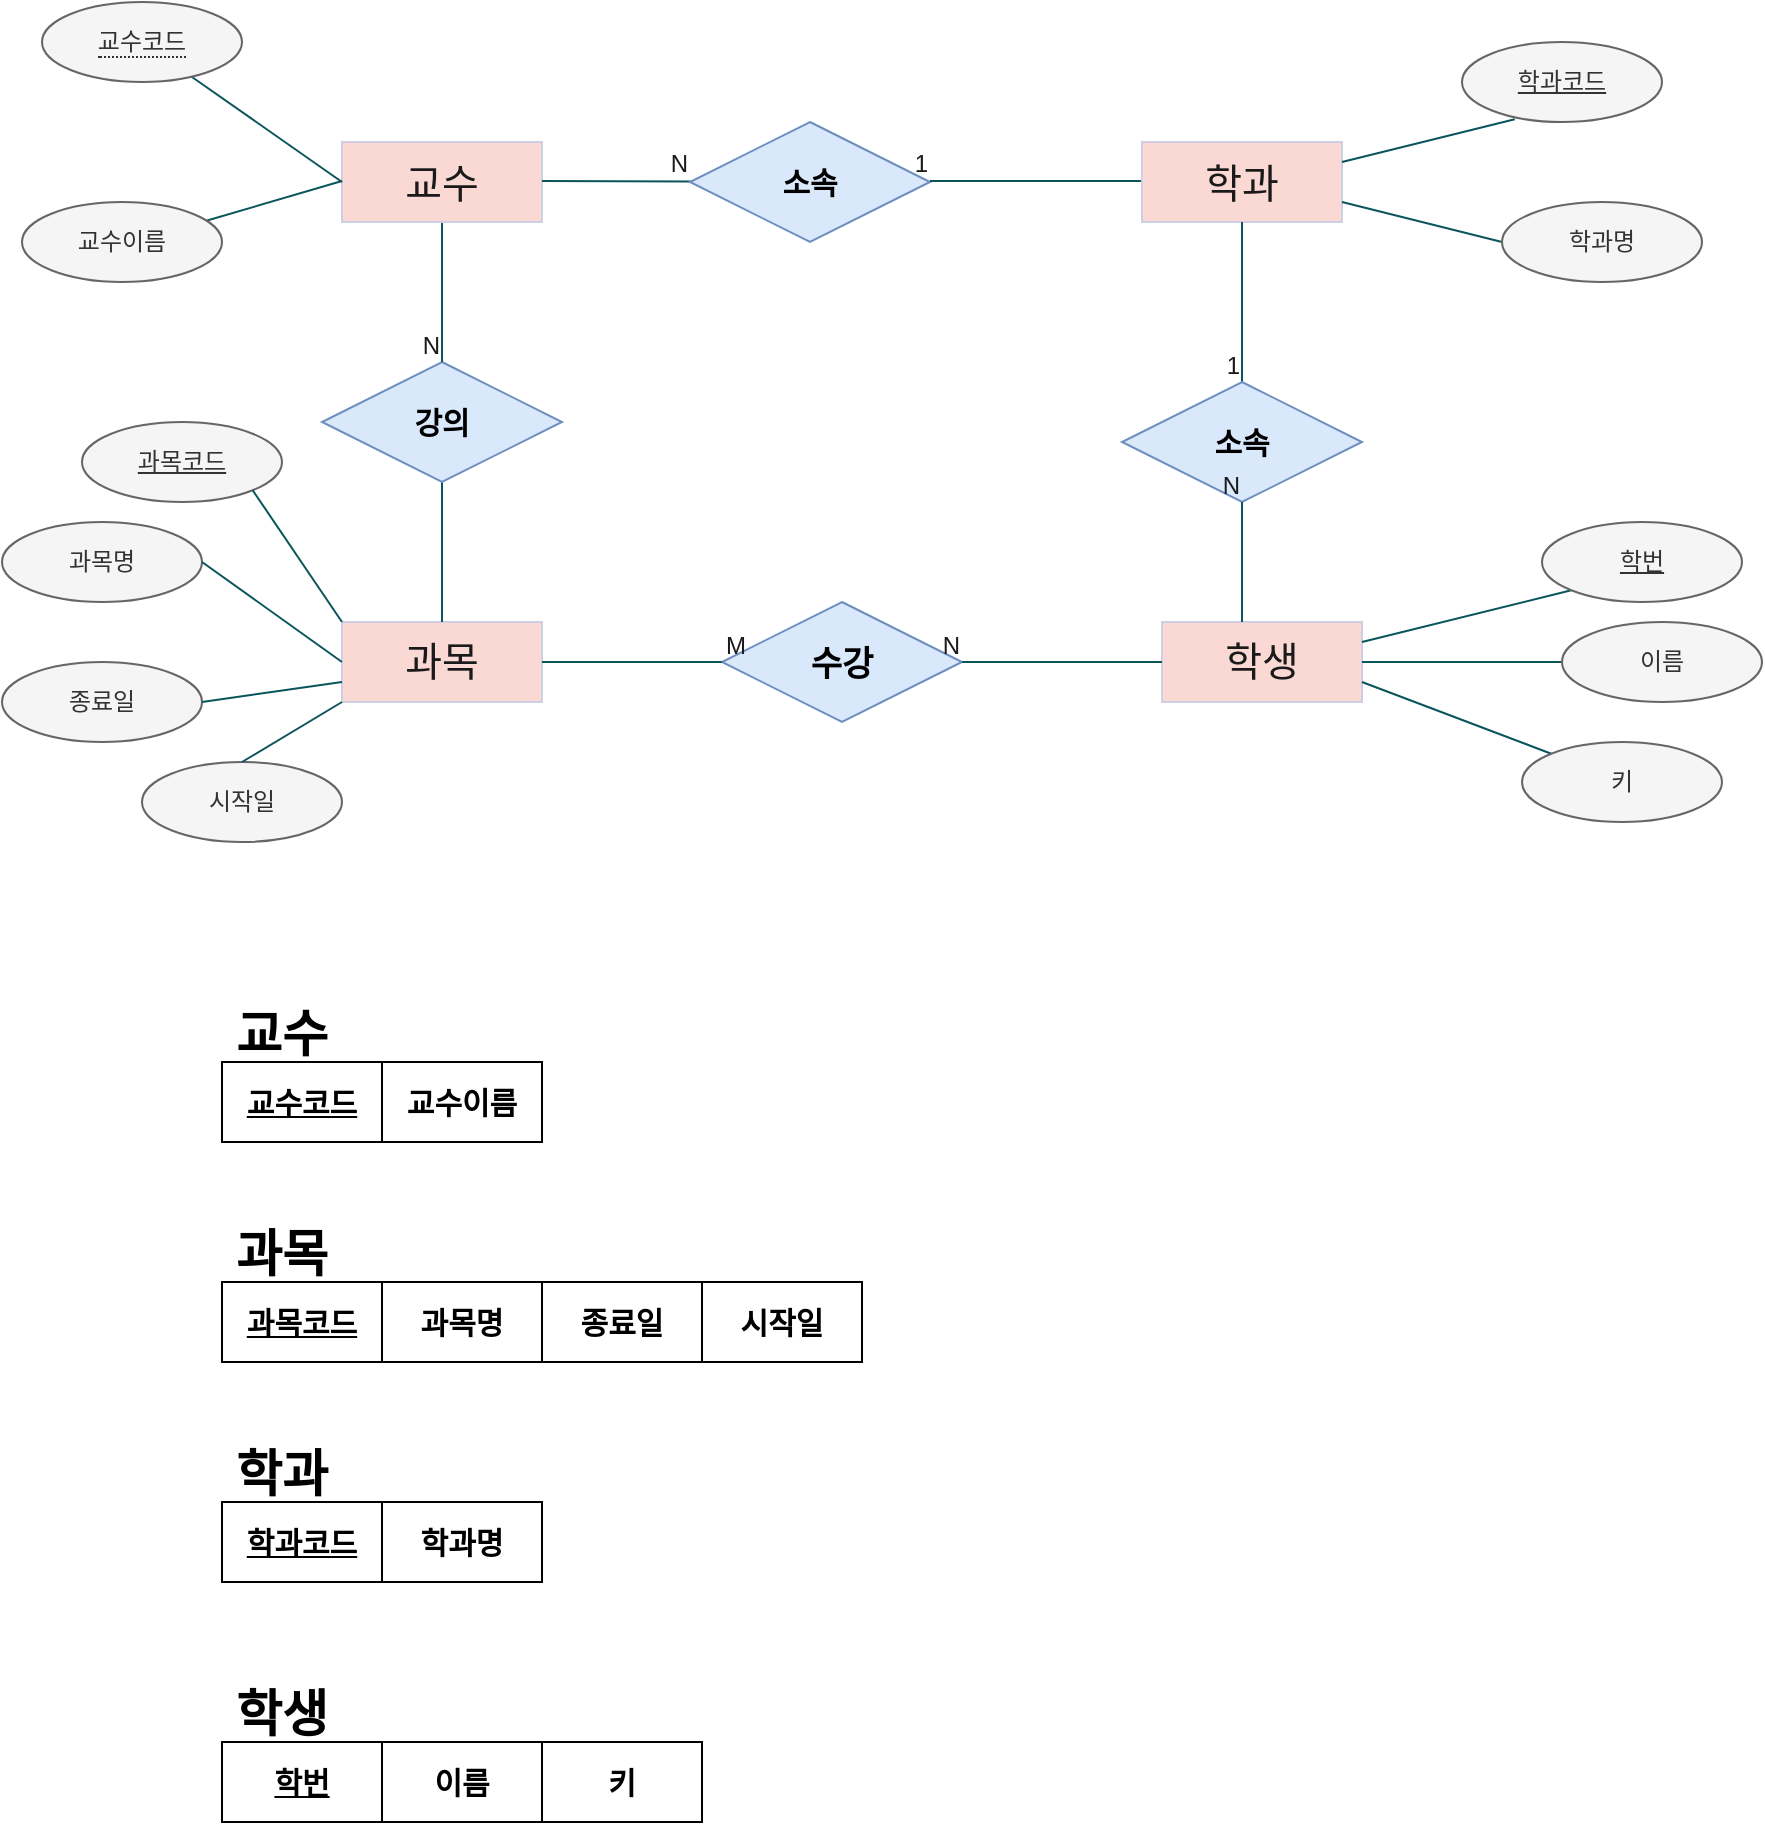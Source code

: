 <mxfile version="21.6.1" type="github">
  <diagram name="페이지-1" id="LqjX61a4NzzyeLhwtiKW">
    <mxGraphModel dx="1050" dy="541" grid="1" gridSize="10" guides="1" tooltips="1" connect="1" arrows="1" fold="1" page="1" pageScale="1" pageWidth="827" pageHeight="1169" math="0" shadow="0">
      <root>
        <mxCell id="0" />
        <mxCell id="1" parent="0" />
        <mxCell id="sbezZ0vjDcKAFP6THF-A-2" value="학생" style="whiteSpace=wrap;html=1;align=center;hachureGap=4;strokeColor=#D0CEE2;fontFamily=Architects Daughter;fontSource=https%3A%2F%2Ffonts.googleapis.com%2Fcss%3Ffamily%3DArchitects%2BDaughter;fontSize=20;fontColor=#1A1A1A;fillColor=#FAD9D5;labelBackgroundColor=none;rounded=0;" parent="1" vertex="1">
          <mxGeometry x="590" y="360" width="100" height="40" as="geometry" />
        </mxCell>
        <mxCell id="sbezZ0vjDcKAFP6THF-A-3" value="과목" style="whiteSpace=wrap;html=1;align=center;hachureGap=4;strokeColor=#D0CEE2;fontFamily=Architects Daughter;fontSource=https%3A%2F%2Ffonts.googleapis.com%2Fcss%3Ffamily%3DArchitects%2BDaughter;fontSize=20;fontColor=#1A1A1A;fillColor=#FAD9D5;labelBackgroundColor=none;rounded=0;" parent="1" vertex="1">
          <mxGeometry x="180" y="360" width="100" height="40" as="geometry" />
        </mxCell>
        <mxCell id="sbezZ0vjDcKAFP6THF-A-5" value="&lt;b&gt;&lt;font style=&quot;font-size: 17px;&quot;&gt;수강&lt;/font&gt;&lt;/b&gt;" style="shape=rhombus;perimeter=rhombusPerimeter;whiteSpace=wrap;html=1;align=center;hachureGap=4;strokeColor=#6c8ebf;fontFamily=Architects Daughter;fontSource=https%3A%2F%2Ffonts.googleapis.com%2Fcss%3Ffamily%3DArchitects%2BDaughter;fontSize=20;fillColor=#dae8fc;labelBackgroundColor=none;rounded=0;" parent="1" vertex="1">
          <mxGeometry x="370" y="350" width="120" height="60" as="geometry" />
        </mxCell>
        <mxCell id="sbezZ0vjDcKAFP6THF-A-9" value="" style="endArrow=none;html=1;rounded=0;strokeColor=#09555B;fontColor=default;labelBackgroundColor=none;" parent="1" edge="1">
          <mxGeometry relative="1" as="geometry">
            <mxPoint x="370" y="380" as="sourcePoint" />
            <mxPoint x="280" y="380" as="targetPoint" />
          </mxGeometry>
        </mxCell>
        <mxCell id="sbezZ0vjDcKAFP6THF-A-10" value="M" style="resizable=0;html=1;whiteSpace=wrap;align=left;verticalAlign=bottom;strokeColor=#D0CEE2;fontColor=#1A1A1A;fillColor=#FAD9D5;labelBackgroundColor=none;rounded=0;" parent="sbezZ0vjDcKAFP6THF-A-9" connectable="0" vertex="1">
          <mxGeometry x="-1" relative="1" as="geometry" />
        </mxCell>
        <mxCell id="sbezZ0vjDcKAFP6THF-A-11" value="" style="resizable=0;html=1;whiteSpace=wrap;align=right;verticalAlign=bottom;strokeColor=#D0CEE2;fontColor=#1A1A1A;fillColor=#FAD9D5;labelBackgroundColor=none;rounded=0;" parent="sbezZ0vjDcKAFP6THF-A-9" connectable="0" vertex="1">
          <mxGeometry x="1" relative="1" as="geometry" />
        </mxCell>
        <mxCell id="sbezZ0vjDcKAFP6THF-A-12" value="" style="endArrow=none;html=1;rounded=0;strokeColor=#09555B;fontColor=default;exitX=0;exitY=0.5;exitDx=0;exitDy=0;labelBackgroundColor=none;entryX=1;entryY=0.5;entryDx=0;entryDy=0;" parent="1" source="sbezZ0vjDcKAFP6THF-A-2" target="sbezZ0vjDcKAFP6THF-A-5" edge="1">
          <mxGeometry relative="1" as="geometry">
            <mxPoint x="580" y="379.5" as="sourcePoint" />
            <mxPoint x="490" y="379.5" as="targetPoint" />
          </mxGeometry>
        </mxCell>
        <mxCell id="sbezZ0vjDcKAFP6THF-A-13" value="N" style="resizable=0;html=1;whiteSpace=wrap;align=right;verticalAlign=bottom;strokeColor=#D0CEE2;fontColor=#1A1A1A;fillColor=#FAD9D5;labelBackgroundColor=none;rounded=0;" parent="sbezZ0vjDcKAFP6THF-A-12" connectable="0" vertex="1">
          <mxGeometry x="1" relative="1" as="geometry" />
        </mxCell>
        <mxCell id="sbezZ0vjDcKAFP6THF-A-14" value="과목코드" style="ellipse;whiteSpace=wrap;html=1;align=center;fontStyle=4;strokeColor=#666666;fontColor=#333333;fillColor=#f5f5f5;labelBackgroundColor=none;rounded=0;" parent="1" vertex="1">
          <mxGeometry x="50" y="260" width="100" height="40" as="geometry" />
        </mxCell>
        <mxCell id="sbezZ0vjDcKAFP6THF-A-15" value="시작일" style="ellipse;whiteSpace=wrap;html=1;align=center;strokeColor=#666666;fontColor=#333333;fillColor=#f5f5f5;labelBackgroundColor=none;rounded=0;" parent="1" vertex="1">
          <mxGeometry x="80" y="430" width="100" height="40" as="geometry" />
        </mxCell>
        <mxCell id="sbezZ0vjDcKAFP6THF-A-16" value="종료일" style="ellipse;whiteSpace=wrap;html=1;align=center;strokeColor=#666666;fontColor=#333333;fillColor=#f5f5f5;labelBackgroundColor=none;rounded=0;" parent="1" vertex="1">
          <mxGeometry x="10" y="380" width="100" height="40" as="geometry" />
        </mxCell>
        <mxCell id="sbezZ0vjDcKAFP6THF-A-17" value="과목명" style="ellipse;whiteSpace=wrap;html=1;align=center;strokeColor=#666666;fontColor=#333333;fillColor=#f5f5f5;labelBackgroundColor=none;rounded=0;" parent="1" vertex="1">
          <mxGeometry x="10" y="310" width="100" height="40" as="geometry" />
        </mxCell>
        <mxCell id="sbezZ0vjDcKAFP6THF-A-18" value="" style="endArrow=none;html=1;rounded=0;strokeColor=#09555B;fontColor=default;entryX=0;entryY=0;entryDx=0;entryDy=0;exitX=1;exitY=1;exitDx=0;exitDy=0;labelBackgroundColor=none;" parent="1" source="sbezZ0vjDcKAFP6THF-A-14" target="sbezZ0vjDcKAFP6THF-A-3" edge="1">
          <mxGeometry relative="1" as="geometry">
            <mxPoint x="140" y="270" as="sourcePoint" />
            <mxPoint x="300" y="270" as="targetPoint" />
          </mxGeometry>
        </mxCell>
        <mxCell id="sbezZ0vjDcKAFP6THF-A-20" value="" style="endArrow=none;html=1;rounded=0;strokeColor=#09555B;fontColor=default;entryX=0;entryY=0.5;entryDx=0;entryDy=0;exitX=1;exitY=0.5;exitDx=0;exitDy=0;labelBackgroundColor=none;" parent="1" source="sbezZ0vjDcKAFP6THF-A-17" target="sbezZ0vjDcKAFP6THF-A-3" edge="1">
          <mxGeometry relative="1" as="geometry">
            <mxPoint x="110" y="329.5" as="sourcePoint" />
            <mxPoint x="270" y="329.5" as="targetPoint" />
          </mxGeometry>
        </mxCell>
        <mxCell id="sbezZ0vjDcKAFP6THF-A-21" value="" style="endArrow=none;html=1;rounded=0;strokeColor=#09555B;fontColor=default;entryX=0;entryY=0.75;entryDx=0;entryDy=0;labelBackgroundColor=none;" parent="1" target="sbezZ0vjDcKAFP6THF-A-3" edge="1">
          <mxGeometry relative="1" as="geometry">
            <mxPoint x="110" y="400" as="sourcePoint" />
            <mxPoint x="270" y="400" as="targetPoint" />
          </mxGeometry>
        </mxCell>
        <mxCell id="sbezZ0vjDcKAFP6THF-A-22" value="" style="endArrow=none;html=1;rounded=0;strokeColor=#09555B;fontColor=default;entryX=0;entryY=1;entryDx=0;entryDy=0;exitX=0.5;exitY=0;exitDx=0;exitDy=0;labelBackgroundColor=none;" parent="1" source="sbezZ0vjDcKAFP6THF-A-15" target="sbezZ0vjDcKAFP6THF-A-3" edge="1">
          <mxGeometry relative="1" as="geometry">
            <mxPoint x="190" y="430" as="sourcePoint" />
            <mxPoint x="350" y="430" as="targetPoint" />
            <Array as="points" />
          </mxGeometry>
        </mxCell>
        <mxCell id="sbezZ0vjDcKAFP6THF-A-24" value="" style="endArrow=none;html=1;rounded=0;strokeColor=#09555B;fontColor=default;exitX=0.5;exitY=0;exitDx=0;exitDy=0;labelBackgroundColor=none;" parent="1" source="sbezZ0vjDcKAFP6THF-A-3" target="sbezZ0vjDcKAFP6THF-A-26" edge="1">
          <mxGeometry relative="1" as="geometry">
            <mxPoint x="220" y="350" as="sourcePoint" />
            <mxPoint x="230" y="250" as="targetPoint" />
          </mxGeometry>
        </mxCell>
        <mxCell id="sbezZ0vjDcKAFP6THF-A-25" value="1" style="resizable=0;html=1;whiteSpace=wrap;align=right;verticalAlign=bottom;strokeColor=#D0CEE2;fontColor=#1A1A1A;fillColor=#FAD9D5;labelBackgroundColor=none;rounded=0;" parent="sbezZ0vjDcKAFP6THF-A-24" connectable="0" vertex="1">
          <mxGeometry x="1" relative="1" as="geometry" />
        </mxCell>
        <mxCell id="sbezZ0vjDcKAFP6THF-A-26" value="&lt;font style=&quot;font-size: 15px;&quot;&gt;&lt;b&gt;강의&lt;/b&gt;&lt;/font&gt;" style="shape=rhombus;perimeter=rhombusPerimeter;whiteSpace=wrap;html=1;align=center;strokeColor=#6c8ebf;fillColor=#dae8fc;labelBackgroundColor=none;rounded=0;" parent="1" vertex="1">
          <mxGeometry x="170" y="230" width="120" height="60" as="geometry" />
        </mxCell>
        <mxCell id="sbezZ0vjDcKAFP6THF-A-27" value="" style="endArrow=none;html=1;rounded=0;strokeColor=#09555B;fontColor=default;entryX=0.5;entryY=0;entryDx=0;entryDy=0;labelBackgroundColor=none;" parent="1" target="sbezZ0vjDcKAFP6THF-A-26" edge="1">
          <mxGeometry relative="1" as="geometry">
            <mxPoint x="230" y="160" as="sourcePoint" />
            <mxPoint x="280" y="210" as="targetPoint" />
          </mxGeometry>
        </mxCell>
        <mxCell id="sbezZ0vjDcKAFP6THF-A-28" value="N" style="resizable=0;html=1;whiteSpace=wrap;align=right;verticalAlign=bottom;strokeColor=#D0CEE2;fontColor=#1A1A1A;fillColor=#FAD9D5;labelBackgroundColor=none;rounded=0;" parent="sbezZ0vjDcKAFP6THF-A-27" connectable="0" vertex="1">
          <mxGeometry x="1" relative="1" as="geometry" />
        </mxCell>
        <mxCell id="sbezZ0vjDcKAFP6THF-A-29" value="&lt;font style=&quot;font-size: 20px;&quot;&gt;교수&lt;/font&gt;" style="whiteSpace=wrap;html=1;align=center;strokeColor=#D0CEE2;fontColor=#1A1A1A;fillColor=#FAD9D5;labelBackgroundColor=none;rounded=0;" parent="1" vertex="1">
          <mxGeometry x="180" y="120" width="100" height="40" as="geometry" />
        </mxCell>
        <mxCell id="sbezZ0vjDcKAFP6THF-A-31" value="" style="endArrow=none;html=1;rounded=0;strokeColor=#09555B;fontColor=default;labelBackgroundColor=none;" parent="1" edge="1">
          <mxGeometry relative="1" as="geometry">
            <mxPoint x="110" y="160" as="sourcePoint" />
            <mxPoint x="180" y="139.5" as="targetPoint" />
          </mxGeometry>
        </mxCell>
        <mxCell id="sbezZ0vjDcKAFP6THF-A-32" value="" style="endArrow=none;html=1;rounded=0;strokeColor=#09555B;fontColor=default;labelBackgroundColor=none;" parent="1" target="sbezZ0vjDcKAFP6THF-A-33" edge="1">
          <mxGeometry relative="1" as="geometry">
            <mxPoint x="180" y="140" as="sourcePoint" />
            <mxPoint x="180" y="130" as="targetPoint" />
          </mxGeometry>
        </mxCell>
        <mxCell id="sbezZ0vjDcKAFP6THF-A-33" value="&lt;span style=&quot;border-bottom: 1px dotted&quot;&gt;교수코드&lt;/span&gt;" style="ellipse;whiteSpace=wrap;html=1;align=center;strokeColor=#666666;fontColor=#333333;fillColor=#f5f5f5;labelBackgroundColor=none;rounded=0;" parent="1" vertex="1">
          <mxGeometry x="30" y="50" width="100" height="40" as="geometry" />
        </mxCell>
        <mxCell id="sbezZ0vjDcKAFP6THF-A-35" value="교수이름" style="ellipse;whiteSpace=wrap;html=1;align=center;strokeColor=#666666;fontColor=#333333;fillColor=#f5f5f5;labelBackgroundColor=none;rounded=0;" parent="1" vertex="1">
          <mxGeometry x="20" y="150" width="100" height="40" as="geometry" />
        </mxCell>
        <mxCell id="sbezZ0vjDcKAFP6THF-A-36" value="" style="endArrow=none;html=1;rounded=0;strokeColor=#09555B;fontColor=default;labelBackgroundColor=none;" parent="1" target="sbezZ0vjDcKAFP6THF-A-38" edge="1">
          <mxGeometry relative="1" as="geometry">
            <mxPoint x="280" y="139.5" as="sourcePoint" />
            <mxPoint x="360" y="140" as="targetPoint" />
          </mxGeometry>
        </mxCell>
        <mxCell id="sbezZ0vjDcKAFP6THF-A-37" value="N" style="resizable=0;html=1;whiteSpace=wrap;align=right;verticalAlign=bottom;strokeColor=#D0CEE2;fontColor=#1A1A1A;fillColor=#FAD9D5;labelBackgroundColor=none;rounded=0;" parent="sbezZ0vjDcKAFP6THF-A-36" connectable="0" vertex="1">
          <mxGeometry x="1" relative="1" as="geometry" />
        </mxCell>
        <mxCell id="sbezZ0vjDcKAFP6THF-A-38" value="&lt;font style=&quot;font-size: 15px;&quot;&gt;&lt;b&gt;소속&lt;/b&gt;&lt;/font&gt;" style="shape=rhombus;perimeter=rhombusPerimeter;whiteSpace=wrap;html=1;align=center;strokeColor=#6c8ebf;fillColor=#dae8fc;labelBackgroundColor=none;rounded=0;" parent="1" vertex="1">
          <mxGeometry x="354" y="110" width="120" height="60" as="geometry" />
        </mxCell>
        <mxCell id="sbezZ0vjDcKAFP6THF-A-39" value="" style="endArrow=none;html=1;rounded=0;strokeColor=#09555B;fontColor=default;labelBackgroundColor=none;" parent="1" edge="1">
          <mxGeometry relative="1" as="geometry">
            <mxPoint x="584" y="139.5" as="sourcePoint" />
            <mxPoint x="474" y="139.5" as="targetPoint" />
            <Array as="points">
              <mxPoint x="534" y="139.5" />
              <mxPoint x="504" y="139.5" />
            </Array>
          </mxGeometry>
        </mxCell>
        <mxCell id="sbezZ0vjDcKAFP6THF-A-40" value="1" style="resizable=0;html=1;whiteSpace=wrap;align=right;verticalAlign=bottom;strokeColor=#D0CEE2;fontColor=#1A1A1A;fillColor=#FAD9D5;labelBackgroundColor=none;rounded=0;" parent="sbezZ0vjDcKAFP6THF-A-39" connectable="0" vertex="1">
          <mxGeometry x="1" relative="1" as="geometry" />
        </mxCell>
        <mxCell id="sbezZ0vjDcKAFP6THF-A-41" value="&lt;font style=&quot;font-size: 20px;&quot;&gt;학과&lt;/font&gt;" style="whiteSpace=wrap;html=1;align=center;strokeColor=#D0CEE2;fontColor=#1A1A1A;fillColor=#FAD9D5;labelBackgroundColor=none;rounded=0;" parent="1" vertex="1">
          <mxGeometry x="580" y="120" width="100" height="40" as="geometry" />
        </mxCell>
        <mxCell id="sbezZ0vjDcKAFP6THF-A-42" value="" style="endArrow=none;html=1;rounded=0;strokeColor=#09555B;fontColor=default;exitX=0.5;exitY=1;exitDx=0;exitDy=0;labelBackgroundColor=none;" parent="1" source="sbezZ0vjDcKAFP6THF-A-41" edge="1">
          <mxGeometry relative="1" as="geometry">
            <mxPoint x="630" y="170" as="sourcePoint" />
            <mxPoint x="630" y="240" as="targetPoint" />
          </mxGeometry>
        </mxCell>
        <mxCell id="sbezZ0vjDcKAFP6THF-A-43" value="1" style="resizable=0;html=1;whiteSpace=wrap;align=right;verticalAlign=bottom;strokeColor=#D0CEE2;fontColor=#1A1A1A;fillColor=#FAD9D5;labelBackgroundColor=none;rounded=0;" parent="sbezZ0vjDcKAFP6THF-A-42" connectable="0" vertex="1">
          <mxGeometry x="1" relative="1" as="geometry" />
        </mxCell>
        <mxCell id="sbezZ0vjDcKAFP6THF-A-45" value="&lt;font style=&quot;font-size: 15px;&quot;&gt;&lt;b&gt;소속&lt;/b&gt;&lt;/font&gt;" style="shape=rhombus;perimeter=rhombusPerimeter;whiteSpace=wrap;html=1;align=center;strokeColor=#6c8ebf;fillColor=#dae8fc;labelBackgroundColor=none;rounded=0;" parent="1" vertex="1">
          <mxGeometry x="570" y="240" width="120" height="60" as="geometry" />
        </mxCell>
        <mxCell id="sbezZ0vjDcKAFP6THF-A-46" value="" style="endArrow=none;html=1;rounded=0;strokeColor=#09555B;fontColor=default;exitX=0.4;exitY=0;exitDx=0;exitDy=0;exitPerimeter=0;labelBackgroundColor=none;" parent="1" source="sbezZ0vjDcKAFP6THF-A-2" edge="1">
          <mxGeometry relative="1" as="geometry">
            <mxPoint x="629.5" y="350" as="sourcePoint" />
            <mxPoint x="630" y="300" as="targetPoint" />
            <Array as="points" />
          </mxGeometry>
        </mxCell>
        <mxCell id="sbezZ0vjDcKAFP6THF-A-47" value="N" style="resizable=0;html=1;whiteSpace=wrap;align=right;verticalAlign=bottom;strokeColor=#D0CEE2;fontColor=#1A1A1A;fillColor=#FAD9D5;labelBackgroundColor=none;rounded=0;" parent="sbezZ0vjDcKAFP6THF-A-46" connectable="0" vertex="1">
          <mxGeometry x="1" relative="1" as="geometry" />
        </mxCell>
        <mxCell id="sbezZ0vjDcKAFP6THF-A-48" value="" style="endArrow=none;html=1;rounded=0;strokeColor=#09555B;fontColor=default;exitX=1;exitY=0.25;exitDx=0;exitDy=0;entryX=0.264;entryY=0.965;entryDx=0;entryDy=0;entryPerimeter=0;labelBackgroundColor=none;" parent="1" source="sbezZ0vjDcKAFP6THF-A-41" target="sbezZ0vjDcKAFP6THF-A-50" edge="1">
          <mxGeometry relative="1" as="geometry">
            <mxPoint x="560" y="69.5" as="sourcePoint" />
            <mxPoint x="710" y="80" as="targetPoint" />
          </mxGeometry>
        </mxCell>
        <mxCell id="sbezZ0vjDcKAFP6THF-A-49" value="" style="endArrow=none;html=1;rounded=0;strokeColor=#09555B;fontColor=default;entryX=0;entryY=0.5;entryDx=0;entryDy=0;labelBackgroundColor=none;" parent="1" target="sbezZ0vjDcKAFP6THF-A-52" edge="1">
          <mxGeometry relative="1" as="geometry">
            <mxPoint x="680" y="150" as="sourcePoint" />
            <mxPoint x="770" y="170" as="targetPoint" />
          </mxGeometry>
        </mxCell>
        <mxCell id="sbezZ0vjDcKAFP6THF-A-50" value="학과코드" style="ellipse;whiteSpace=wrap;html=1;align=center;fontStyle=4;strokeColor=#666666;fontColor=#333333;fillColor=#f5f5f5;labelBackgroundColor=none;rounded=0;" parent="1" vertex="1">
          <mxGeometry x="740" y="70" width="100" height="40" as="geometry" />
        </mxCell>
        <mxCell id="sbezZ0vjDcKAFP6THF-A-52" value="학과명" style="ellipse;whiteSpace=wrap;html=1;align=center;strokeColor=#666666;fontColor=#333333;fillColor=#f5f5f5;labelBackgroundColor=none;rounded=0;" parent="1" vertex="1">
          <mxGeometry x="760" y="150" width="100" height="40" as="geometry" />
        </mxCell>
        <mxCell id="sbezZ0vjDcKAFP6THF-A-53" value="" style="endArrow=none;html=1;rounded=0;strokeColor=#09555B;fontColor=#1A1A1A;entryX=0;entryY=1;entryDx=0;entryDy=0;" parent="1" target="sbezZ0vjDcKAFP6THF-A-57" edge="1">
          <mxGeometry relative="1" as="geometry">
            <mxPoint x="690" y="370" as="sourcePoint" />
            <mxPoint x="780" y="350" as="targetPoint" />
          </mxGeometry>
        </mxCell>
        <mxCell id="sbezZ0vjDcKAFP6THF-A-54" value="" style="endArrow=none;html=1;rounded=0;strokeColor=#09555B;fontColor=#1A1A1A;" parent="1" edge="1">
          <mxGeometry relative="1" as="geometry">
            <mxPoint x="690" y="380" as="sourcePoint" />
            <mxPoint x="790" y="380" as="targetPoint" />
          </mxGeometry>
        </mxCell>
        <mxCell id="sbezZ0vjDcKAFP6THF-A-55" value="" style="endArrow=none;html=1;rounded=0;strokeColor=#09555B;fontColor=#1A1A1A;entryX=0;entryY=0;entryDx=0;entryDy=0;" parent="1" target="sbezZ0vjDcKAFP6THF-A-56" edge="1">
          <mxGeometry relative="1" as="geometry">
            <mxPoint x="690" y="390" as="sourcePoint" />
            <mxPoint x="780.04" y="430" as="targetPoint" />
          </mxGeometry>
        </mxCell>
        <mxCell id="sbezZ0vjDcKAFP6THF-A-56" value="키" style="ellipse;whiteSpace=wrap;html=1;align=center;strokeColor=#666666;fontColor=#333333;fillColor=#f5f5f5;rounded=0;" parent="1" vertex="1">
          <mxGeometry x="770" y="420" width="100" height="40" as="geometry" />
        </mxCell>
        <mxCell id="sbezZ0vjDcKAFP6THF-A-57" value="학번" style="ellipse;whiteSpace=wrap;html=1;align=center;fontStyle=4;strokeColor=#666666;fontColor=#333333;fillColor=#f5f5f5;rounded=0;" parent="1" vertex="1">
          <mxGeometry x="780" y="310" width="100" height="40" as="geometry" />
        </mxCell>
        <mxCell id="sbezZ0vjDcKAFP6THF-A-58" value="이름" style="ellipse;whiteSpace=wrap;html=1;align=center;strokeColor=#666666;fontColor=#333333;fillColor=#f5f5f5;rounded=0;" parent="1" vertex="1">
          <mxGeometry x="790" y="360" width="100" height="40" as="geometry" />
        </mxCell>
        <mxCell id="0E4XccRk3ucCvdPkrqyj-136" value="교수코드" style="rounded=0;whiteSpace=wrap;html=1;fontSize=15;fontStyle=5" vertex="1" parent="1">
          <mxGeometry x="120" y="580" width="80" height="40" as="geometry" />
        </mxCell>
        <mxCell id="0E4XccRk3ucCvdPkrqyj-137" value="과목명" style="rounded=0;whiteSpace=wrap;html=1;fontSize=15;fontStyle=1" vertex="1" parent="1">
          <mxGeometry x="200" y="690" width="80" height="40" as="geometry" />
        </mxCell>
        <mxCell id="0E4XccRk3ucCvdPkrqyj-138" value="과목코드" style="rounded=0;whiteSpace=wrap;html=1;fontSize=15;fontStyle=5" vertex="1" parent="1">
          <mxGeometry x="120" y="690" width="80" height="40" as="geometry" />
        </mxCell>
        <mxCell id="0E4XccRk3ucCvdPkrqyj-139" value="교수이름" style="rounded=0;whiteSpace=wrap;html=1;fontSize=15;fontStyle=1" vertex="1" parent="1">
          <mxGeometry x="200" y="580" width="80" height="40" as="geometry" />
        </mxCell>
        <mxCell id="0E4XccRk3ucCvdPkrqyj-140" value="시작일" style="rounded=0;whiteSpace=wrap;html=1;fontSize=15;fontStyle=1" vertex="1" parent="1">
          <mxGeometry x="360" y="690" width="80" height="40" as="geometry" />
        </mxCell>
        <mxCell id="0E4XccRk3ucCvdPkrqyj-141" value="종료일" style="rounded=0;whiteSpace=wrap;html=1;fontSize=15;fontStyle=1" vertex="1" parent="1">
          <mxGeometry x="280" y="690" width="80" height="40" as="geometry" />
        </mxCell>
        <mxCell id="0E4XccRk3ucCvdPkrqyj-142" value="&lt;b&gt;&lt;font style=&quot;font-size: 25px;&quot;&gt;교수&lt;/font&gt;&lt;/b&gt;" style="text;html=1;strokeColor=none;fillColor=none;align=center;verticalAlign=middle;whiteSpace=wrap;rounded=0;" vertex="1" parent="1">
          <mxGeometry x="120" y="550" width="60" height="30" as="geometry" />
        </mxCell>
        <mxCell id="0E4XccRk3ucCvdPkrqyj-143" value="&lt;font style=&quot;&quot;&gt;&lt;font style=&quot;font-size: 25px;&quot;&gt;&lt;b&gt;과목&lt;/b&gt;&lt;/font&gt;&lt;br&gt;&lt;/font&gt;" style="text;html=1;strokeColor=none;fillColor=none;align=center;verticalAlign=middle;whiteSpace=wrap;rounded=0;" vertex="1" parent="1">
          <mxGeometry x="120" y="660" width="60" height="30" as="geometry" />
        </mxCell>
        <mxCell id="0E4XccRk3ucCvdPkrqyj-144" value="학과코드" style="rounded=0;whiteSpace=wrap;html=1;fontSize=15;fontStyle=5" vertex="1" parent="1">
          <mxGeometry x="120" y="800" width="80" height="40" as="geometry" />
        </mxCell>
        <mxCell id="0E4XccRk3ucCvdPkrqyj-145" value="학과명" style="rounded=0;whiteSpace=wrap;html=1;fontSize=15;fontStyle=1" vertex="1" parent="1">
          <mxGeometry x="200" y="800" width="80" height="40" as="geometry" />
        </mxCell>
        <mxCell id="0E4XccRk3ucCvdPkrqyj-146" value="키" style="rounded=0;whiteSpace=wrap;html=1;fontSize=15;fontStyle=1" vertex="1" parent="1">
          <mxGeometry x="280" y="920" width="80" height="40" as="geometry" />
        </mxCell>
        <mxCell id="0E4XccRk3ucCvdPkrqyj-147" value="이름" style="rounded=0;whiteSpace=wrap;html=1;fontSize=15;fontStyle=1" vertex="1" parent="1">
          <mxGeometry x="200" y="920" width="80" height="40" as="geometry" />
        </mxCell>
        <mxCell id="0E4XccRk3ucCvdPkrqyj-148" value="학번" style="rounded=0;whiteSpace=wrap;html=1;fontSize=15;fontStyle=5" vertex="1" parent="1">
          <mxGeometry x="120" y="920" width="80" height="40" as="geometry" />
        </mxCell>
        <mxCell id="0E4XccRk3ucCvdPkrqyj-150" value="&lt;span style=&quot;font-size: 25px;&quot;&gt;학과&lt;/span&gt;" style="text;html=1;strokeColor=none;fillColor=none;align=center;verticalAlign=middle;whiteSpace=wrap;rounded=0;fontStyle=1" vertex="1" parent="1">
          <mxGeometry x="120" y="770" width="60" height="30" as="geometry" />
        </mxCell>
        <mxCell id="0E4XccRk3ucCvdPkrqyj-152" value="학생" style="text;html=1;strokeColor=none;fillColor=none;align=center;verticalAlign=middle;whiteSpace=wrap;rounded=0;fontStyle=1;fontSize=25;" vertex="1" parent="1">
          <mxGeometry x="120" y="890" width="60" height="30" as="geometry" />
        </mxCell>
      </root>
    </mxGraphModel>
  </diagram>
</mxfile>
